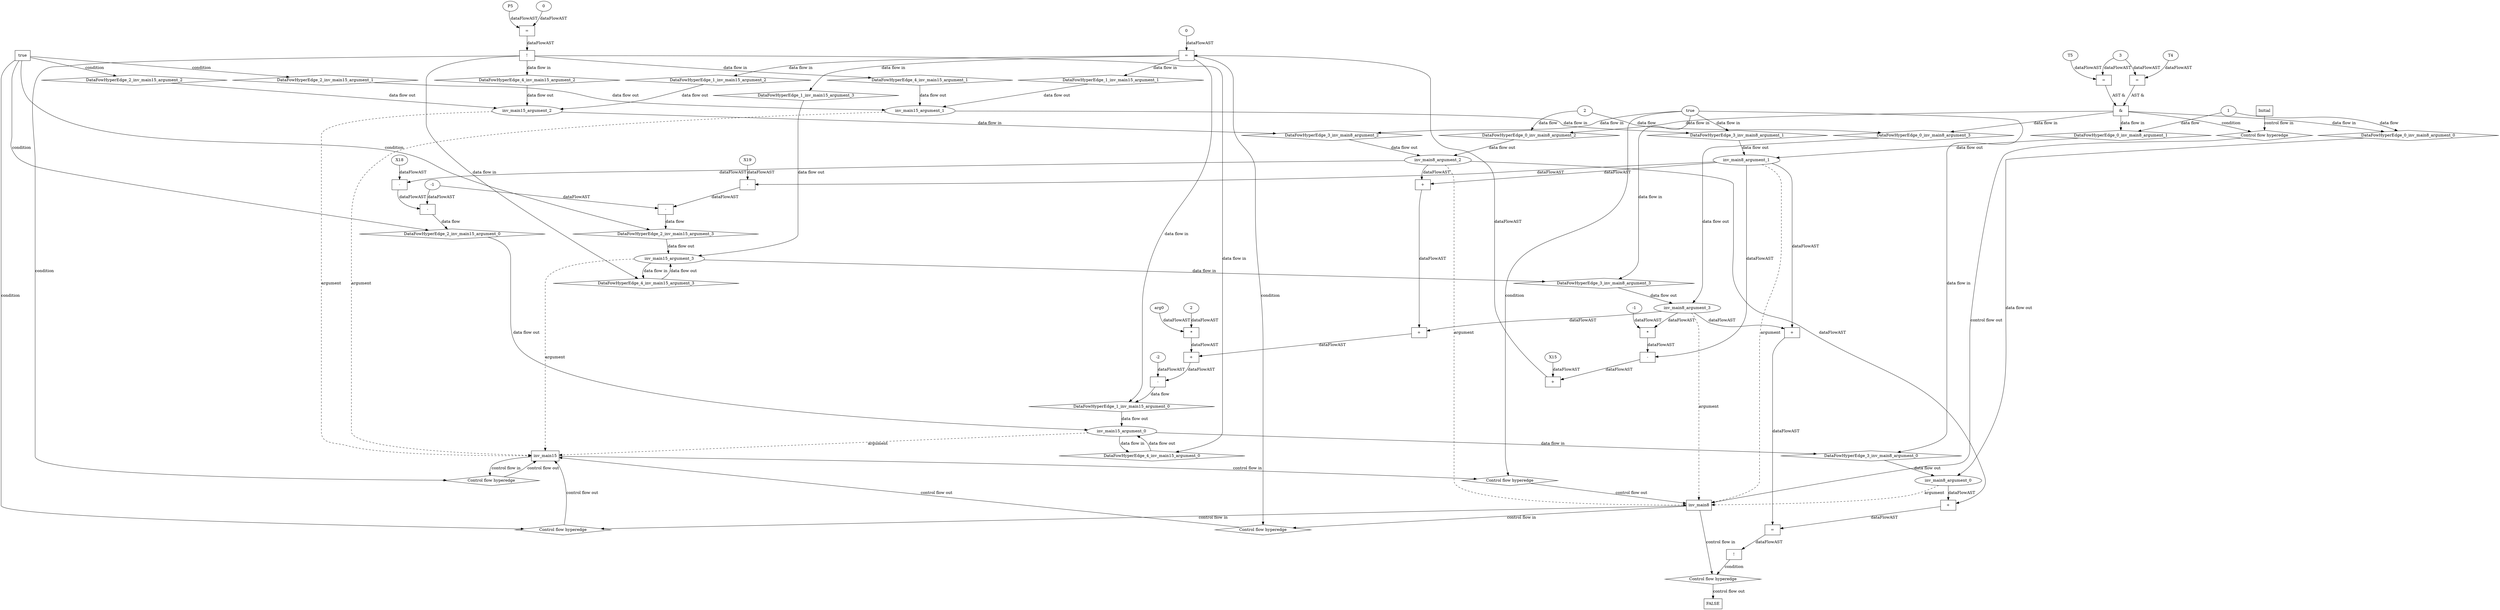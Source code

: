 digraph dag {
"inv_main15" [label="inv_main15" nodeName="inv_main15" class=cfn  shape="rect"];
"inv_main8" [label="inv_main8" nodeName="inv_main8" class=cfn  shape="rect"];
FALSE [label="FALSE" nodeName=FALSE class=cfn  shape="rect"];
Initial [label="Initial" nodeName=Initial class=cfn  shape="rect"];
ControlFowHyperEdge_0 [label="Control flow hyperedge" nodeName=ControlFowHyperEdge_0 class=controlFlowHyperEdge shape="diamond"];
"Initial" -> ControlFowHyperEdge_0 [label="control flow in"]
ControlFowHyperEdge_0 -> "inv_main8" [label="control flow out"]
ControlFowHyperEdge_1 [label="Control flow hyperedge" nodeName=ControlFowHyperEdge_1 class=controlFlowHyperEdge shape="diamond"];
"inv_main8" -> ControlFowHyperEdge_1 [label="control flow in"]
ControlFowHyperEdge_1 -> "inv_main15" [label="control flow out"]
ControlFowHyperEdge_2 [label="Control flow hyperedge" nodeName=ControlFowHyperEdge_2 class=controlFlowHyperEdge shape="diamond"];
"inv_main8" -> ControlFowHyperEdge_2 [label="control flow in"]
ControlFowHyperEdge_2 -> "inv_main15" [label="control flow out"]
ControlFowHyperEdge_3 [label="Control flow hyperedge" nodeName=ControlFowHyperEdge_3 class=controlFlowHyperEdge shape="diamond"];
"inv_main15" -> ControlFowHyperEdge_3 [label="control flow in"]
ControlFowHyperEdge_3 -> "inv_main8" [label="control flow out"]
ControlFowHyperEdge_4 [label="Control flow hyperedge" nodeName=ControlFowHyperEdge_4 class=controlFlowHyperEdge shape="diamond"];
"inv_main15" -> ControlFowHyperEdge_4 [label="control flow in"]
ControlFowHyperEdge_4 -> "inv_main15" [label="control flow out"]
ControlFowHyperEdge_5 [label="Control flow hyperedge" nodeName=ControlFowHyperEdge_5 class=controlFlowHyperEdge shape="diamond"];
"inv_main8" -> ControlFowHyperEdge_5 [label="control flow in"]
ControlFowHyperEdge_5 -> "FALSE" [label="control flow out"]
"inv_main8_argument_0" [label="inv_main8_argument_0" nodeName=argument0 class=argument  head="inv_main8" shape="oval"];
"inv_main8_argument_0" -> "inv_main8"[label="argument" style="dashed"]
"inv_main8_argument_1" [label="inv_main8_argument_1" nodeName=argument1 class=argument  head="inv_main8" shape="oval"];
"inv_main8_argument_1" -> "inv_main8"[label="argument" style="dashed"]
"inv_main8_argument_2" [label="inv_main8_argument_2" nodeName=argument2 class=argument  head="inv_main8" shape="oval"];
"inv_main8_argument_2" -> "inv_main8"[label="argument" style="dashed"]
"inv_main8_argument_3" [label="inv_main8_argument_3" nodeName=argument3 class=argument  head="inv_main8" shape="oval"];
"inv_main8_argument_3" -> "inv_main8"[label="argument" style="dashed"]
"inv_main15_argument_0" [label="inv_main15_argument_0" nodeName=argument0 class=argument  head="inv_main15" shape="oval"];
"inv_main15_argument_0" -> "inv_main15"[label="argument" style="dashed"]
"inv_main15_argument_1" [label="inv_main15_argument_1" nodeName=argument1 class=argument  head="inv_main15" shape="oval"];
"inv_main15_argument_1" -> "inv_main15"[label="argument" style="dashed"]
"inv_main15_argument_2" [label="inv_main15_argument_2" nodeName=argument2 class=argument  head="inv_main15" shape="oval"];
"inv_main15_argument_2" -> "inv_main15"[label="argument" style="dashed"]
"inv_main15_argument_3" [label="inv_main15_argument_3" nodeName=argument3 class=argument  head="inv_main15" shape="oval"];
"inv_main15_argument_3" -> "inv_main15"[label="argument" style="dashed"]

"xxxinv_main8___Initial_0xxx_and" [label="&" nodeName="xxxinv_main8___Initial_0xxx_and" class=Operator shape="rect"];
"xxxinv_main8___Initial_0xxxguard_0_node_0" [label="=" nodeName="xxxinv_main8___Initial_0xxxguard_0_node_0" class=Operator  shape="rect"];
"xxxinv_main8___Initial_0xxxguard_0_node_1" [label="T5" nodeName="xxxinv_main8___Initial_0xxxguard_0_node_1" class=Constant ];
"xxxinv_main8___Initial_0xxxguard_0_node_2" [label="3" nodeName="xxxinv_main8___Initial_0xxxguard_0_node_2" class=Literal ];
"xxxinv_main8___Initial_0xxxguard_0_node_1" -> "xxxinv_main8___Initial_0xxxguard_0_node_0"[label="dataFlowAST"]
"xxxinv_main8___Initial_0xxxguard_0_node_2" -> "xxxinv_main8___Initial_0xxxguard_0_node_0"[label="dataFlowAST"]

"xxxinv_main8___Initial_0xxxguard_0_node_0" -> "xxxinv_main8___Initial_0xxx_and" [label="AST &"];
"xxxinv_main8___Initial_0xxxguard1_node_0" [label="=" nodeName="xxxinv_main8___Initial_0xxxguard1_node_0" class=Operator  shape="rect"];
"xxxinv_main8___Initial_0xxxguard1_node_1" [label="T4" nodeName="xxxinv_main8___Initial_0xxxguard1_node_1" class=Constant ];
"xxxinv_main8___Initial_0xxxguard1_node_1" -> "xxxinv_main8___Initial_0xxxguard1_node_0"[label="dataFlowAST"]
"xxxinv_main8___Initial_0xxxguard_0_node_2" -> "xxxinv_main8___Initial_0xxxguard1_node_0"[label="dataFlowAST"]

"xxxinv_main8___Initial_0xxxguard1_node_0" -> "xxxinv_main8___Initial_0xxx_and" [label="AST &"];
"xxxinv_main8___Initial_0xxx_and" -> "ControlFowHyperEdge_0" [label="condition"];
"xxxinv_main8___Initial_0xxxdataFlow_0_node_0" [label="1" nodeName="xxxinv_main8___Initial_0xxxdataFlow_0_node_0" class=Literal ];

"xxxinv_main8___Initial_0xxxdataFlow_0_node_0" -> "DataFowHyperEdge_0_inv_main8_argument_0" [label="data flow"];

"xxxinv_main8___Initial_0xxxdataFlow_0_node_0" -> "DataFowHyperEdge_0_inv_main8_argument_1" [label="data flow"];
"xxxinv_main8___Initial_0xxxdataFlow2_node_0" [label="2" nodeName="xxxinv_main8___Initial_0xxxdataFlow2_node_0" class=Literal ];

"xxxinv_main8___Initial_0xxxdataFlow2_node_0" -> "DataFowHyperEdge_0_inv_main8_argument_2" [label="data flow"];

"xxxinv_main8___Initial_0xxxdataFlow2_node_0" -> "DataFowHyperEdge_0_inv_main8_argument_3" [label="data flow"];
"xxxinv_main15___inv_main8_1xxxguard_0_node_0" [label="=" nodeName="xxxinv_main15___inv_main8_1xxxguard_0_node_0" class=Operator  shape="rect"];
"xxxinv_main15___inv_main8_1xxxguard_0_node_1" [label="+" nodeName="xxxinv_main15___inv_main8_1xxxguard_0_node_1" class= Operator shape="rect"];
"xxxinv_main15___inv_main8_1xxxguard_0_node_2" [label="X15" nodeName="xxxinv_main15___inv_main8_1xxxguard_0_node_2" class=Constant ];
"xxxinv_main15___inv_main8_1xxxguard_0_node_3" [label="-" nodeName="xxxinv_main15___inv_main8_1xxxguard_0_node_3" class= Operator shape="rect"];
"xxxinv_main15___inv_main8_1xxxguard_0_node_4" [label="*" nodeName="xxxinv_main15___inv_main8_1xxxguard_0_node_4" class=Operator  shape="rect"];
"xxxinv_main15___inv_main8_1xxxguard_0_node_5" [label="-1" nodeName="xxxinv_main15___inv_main8_1xxxguard_0_node_5" class=Coeff ];
"xxxinv_main15___inv_main8_1xxxguard_0_node_8" [label="0" nodeName="xxxinv_main15___inv_main8_1xxxguard_0_node_8" class=Literal ];
"xxxinv_main15___inv_main8_1xxxguard_0_node_1" -> "xxxinv_main15___inv_main8_1xxxguard_0_node_0"[label="dataFlowAST"]
"xxxinv_main15___inv_main8_1xxxguard_0_node_8" -> "xxxinv_main15___inv_main8_1xxxguard_0_node_0"[label="dataFlowAST"]
"xxxinv_main15___inv_main8_1xxxguard_0_node_2" -> "xxxinv_main15___inv_main8_1xxxguard_0_node_1"[label="dataFlowAST"]
"xxxinv_main15___inv_main8_1xxxguard_0_node_3" -> "xxxinv_main15___inv_main8_1xxxguard_0_node_1"[label="dataFlowAST"]
"xxxinv_main15___inv_main8_1xxxguard_0_node_4" -> "xxxinv_main15___inv_main8_1xxxguard_0_node_3"[label="dataFlowAST"]
"inv_main8_argument_1" -> "xxxinv_main15___inv_main8_1xxxguard_0_node_3"[label="dataFlowAST"]
"xxxinv_main15___inv_main8_1xxxguard_0_node_5" -> "xxxinv_main15___inv_main8_1xxxguard_0_node_4"[label="dataFlowAST"]
"inv_main8_argument_3" -> "xxxinv_main15___inv_main8_1xxxguard_0_node_4"[label="dataFlowAST"]

"xxxinv_main15___inv_main8_1xxxguard_0_node_0" -> "ControlFowHyperEdge_1" [label="condition"];
"xxxinv_main15___inv_main8_1xxxdataFlow_0_node_0" [label="-" nodeName="xxxinv_main15___inv_main8_1xxxdataFlow_0_node_0" class= Operator shape="rect"];
"xxxinv_main15___inv_main8_1xxxdataFlow_0_node_1" [label="-2" nodeName="xxxinv_main15___inv_main8_1xxxdataFlow_0_node_1" class=Literal ];
"xxxinv_main15___inv_main8_1xxxdataFlow_0_node_2" [label="+" nodeName="xxxinv_main15___inv_main8_1xxxdataFlow_0_node_2" class= Operator shape="rect"];
"xxxinv_main15___inv_main8_1xxxdataFlow_0_node_3" [label="*" nodeName="xxxinv_main15___inv_main8_1xxxdataFlow_0_node_3" class=Operator  shape="rect"];
"xxxinv_main15___inv_main8_1xxxdataFlow_0_node_4" [label="2" nodeName="xxxinv_main15___inv_main8_1xxxdataFlow_0_node_4" class=Coeff ];
"xxxinv_main15___inv_main8_1xxxdataFlow_0_node_5" [label="arg0" nodeName="xxxinv_main15___inv_main8_1xxxdataFlow_0_node_5" class=Constant ];
"xxxinv_main15___inv_main8_1xxxdataFlow_0_node_6" [label="+" nodeName="xxxinv_main15___inv_main8_1xxxdataFlow_0_node_6" class= Operator shape="rect"];
"xxxinv_main15___inv_main8_1xxxdataFlow_0_node_8" [label="+" nodeName="xxxinv_main15___inv_main8_1xxxdataFlow_0_node_8" class= Operator shape="rect"];
"xxxinv_main15___inv_main8_1xxxdataFlow_0_node_1" -> "xxxinv_main15___inv_main8_1xxxdataFlow_0_node_0"[label="dataFlowAST"]
"xxxinv_main15___inv_main8_1xxxdataFlow_0_node_2" -> "xxxinv_main15___inv_main8_1xxxdataFlow_0_node_0"[label="dataFlowAST"]
"xxxinv_main15___inv_main8_1xxxdataFlow_0_node_3" -> "xxxinv_main15___inv_main8_1xxxdataFlow_0_node_2"[label="dataFlowAST"]
"xxxinv_main15___inv_main8_1xxxdataFlow_0_node_6" -> "xxxinv_main15___inv_main8_1xxxdataFlow_0_node_2"[label="dataFlowAST"]
"xxxinv_main15___inv_main8_1xxxdataFlow_0_node_4" -> "xxxinv_main15___inv_main8_1xxxdataFlow_0_node_3"[label="dataFlowAST"]
"xxxinv_main15___inv_main8_1xxxdataFlow_0_node_5" -> "xxxinv_main15___inv_main8_1xxxdataFlow_0_node_3"[label="dataFlowAST"]
"inv_main8_argument_3" -> "xxxinv_main15___inv_main8_1xxxdataFlow_0_node_6"[label="dataFlowAST"]
"xxxinv_main15___inv_main8_1xxxdataFlow_0_node_8" -> "xxxinv_main15___inv_main8_1xxxdataFlow_0_node_6"[label="dataFlowAST"]
"inv_main8_argument_2" -> "xxxinv_main15___inv_main8_1xxxdataFlow_0_node_8"[label="dataFlowAST"]
"inv_main8_argument_1" -> "xxxinv_main15___inv_main8_1xxxdataFlow_0_node_8"[label="dataFlowAST"]

"xxxinv_main15___inv_main8_1xxxdataFlow_0_node_0" -> "DataFowHyperEdge_1_inv_main15_argument_0" [label="data flow"];
"true_2" [label="true" nodeName="true_2" class=true shape="rect"];
"true_2" -> "ControlFowHyperEdge_2" [label="condition"];
"xxxinv_main15___inv_main8_2xxxdataFlow_0_node_0" [label="-" nodeName="xxxinv_main15___inv_main8_2xxxdataFlow_0_node_0" class= Operator shape="rect"];
"xxxinv_main15___inv_main8_2xxxdataFlow_0_node_1" [label="-1" nodeName="xxxinv_main15___inv_main8_2xxxdataFlow_0_node_1" class=Literal ];
"xxxinv_main15___inv_main8_2xxxdataFlow_0_node_2" [label="-" nodeName="xxxinv_main15___inv_main8_2xxxdataFlow_0_node_2" class= Operator shape="rect"];
"xxxinv_main15___inv_main8_2xxxdataFlow_0_node_3" [label="X18" nodeName="xxxinv_main15___inv_main8_2xxxdataFlow_0_node_3" class=Constant ];
"xxxinv_main15___inv_main8_2xxxdataFlow_0_node_1" -> "xxxinv_main15___inv_main8_2xxxdataFlow_0_node_0"[label="dataFlowAST"]
"xxxinv_main15___inv_main8_2xxxdataFlow_0_node_2" -> "xxxinv_main15___inv_main8_2xxxdataFlow_0_node_0"[label="dataFlowAST"]
"xxxinv_main15___inv_main8_2xxxdataFlow_0_node_3" -> "xxxinv_main15___inv_main8_2xxxdataFlow_0_node_2"[label="dataFlowAST"]
"inv_main8_argument_2" -> "xxxinv_main15___inv_main8_2xxxdataFlow_0_node_2"[label="dataFlowAST"]

"xxxinv_main15___inv_main8_2xxxdataFlow_0_node_0" -> "DataFowHyperEdge_2_inv_main15_argument_0" [label="data flow"];
"xxxinv_main15___inv_main8_2xxxdataFlow1_node_0" [label="-" nodeName="xxxinv_main15___inv_main8_2xxxdataFlow1_node_0" class= Operator shape="rect"];
"xxxinv_main15___inv_main8_2xxxdataFlow1_node_2" [label="-" nodeName="xxxinv_main15___inv_main8_2xxxdataFlow1_node_2" class= Operator shape="rect"];
"xxxinv_main15___inv_main8_2xxxdataFlow1_node_3" [label="X19" nodeName="xxxinv_main15___inv_main8_2xxxdataFlow1_node_3" class=Constant ];
"xxxinv_main15___inv_main8_2xxxdataFlow_0_node_1" -> "xxxinv_main15___inv_main8_2xxxdataFlow1_node_0"[label="dataFlowAST"]
"xxxinv_main15___inv_main8_2xxxdataFlow1_node_2" -> "xxxinv_main15___inv_main8_2xxxdataFlow1_node_0"[label="dataFlowAST"]
"xxxinv_main15___inv_main8_2xxxdataFlow1_node_3" -> "xxxinv_main15___inv_main8_2xxxdataFlow1_node_2"[label="dataFlowAST"]
"inv_main8_argument_1" -> "xxxinv_main15___inv_main8_2xxxdataFlow1_node_2"[label="dataFlowAST"]

"xxxinv_main15___inv_main8_2xxxdataFlow1_node_0" -> "DataFowHyperEdge_2_inv_main15_argument_3" [label="data flow"];
"xxxinv_main8___inv_main15_3xxxguard_0_node_0" [label="true" nodeName="xxxinv_main8___inv_main15_3xxxguard_0_node_0" class=BoolValue ];

"xxxinv_main8___inv_main15_3xxxguard_0_node_0" -> "ControlFowHyperEdge_3" [label="condition"];
"xxxinv_main15___inv_main15_4xxxguard_0_node_0" [label="!" nodeName="xxxinv_main15___inv_main15_4xxxguard_0_node_0" class=Operator shape="rect"];
"xxxinv_main15___inv_main15_4xxxguard_0_node_1" [label="=" nodeName="xxxinv_main15___inv_main15_4xxxguard_0_node_1" class=Operator  shape="rect"];
"xxxinv_main15___inv_main15_4xxxguard_0_node_2" [label="P5" nodeName="xxxinv_main15___inv_main15_4xxxguard_0_node_2" class=Constant ];
"xxxinv_main15___inv_main15_4xxxguard_0_node_3" [label="0" nodeName="xxxinv_main15___inv_main15_4xxxguard_0_node_3" class=Literal ];
"xxxinv_main15___inv_main15_4xxxguard_0_node_1" -> "xxxinv_main15___inv_main15_4xxxguard_0_node_0"[label="dataFlowAST"]
"xxxinv_main15___inv_main15_4xxxguard_0_node_2" -> "xxxinv_main15___inv_main15_4xxxguard_0_node_1"[label="dataFlowAST"]
"xxxinv_main15___inv_main15_4xxxguard_0_node_3" -> "xxxinv_main15___inv_main15_4xxxguard_0_node_1"[label="dataFlowAST"]

"xxxinv_main15___inv_main15_4xxxguard_0_node_0" -> "ControlFowHyperEdge_4" [label="condition"];
"xxxFALSE___inv_main8_5xxxguard_0_node_0" [label="!" nodeName="xxxFALSE___inv_main8_5xxxguard_0_node_0" class=Operator shape="rect"];
"xxxFALSE___inv_main8_5xxxguard_0_node_1" [label="=" nodeName="xxxFALSE___inv_main8_5xxxguard_0_node_1" class=Operator  shape="rect"];
"xxxFALSE___inv_main8_5xxxguard_0_node_2" [label="+" nodeName="xxxFALSE___inv_main8_5xxxguard_0_node_2" class= Operator shape="rect"];
"xxxFALSE___inv_main8_5xxxguard_0_node_5" [label="+" nodeName="xxxFALSE___inv_main8_5xxxguard_0_node_5" class= Operator shape="rect"];
"xxxFALSE___inv_main8_5xxxguard_0_node_1" -> "xxxFALSE___inv_main8_5xxxguard_0_node_0"[label="dataFlowAST"]
"xxxFALSE___inv_main8_5xxxguard_0_node_2" -> "xxxFALSE___inv_main8_5xxxguard_0_node_1"[label="dataFlowAST"]
"xxxFALSE___inv_main8_5xxxguard_0_node_5" -> "xxxFALSE___inv_main8_5xxxguard_0_node_1"[label="dataFlowAST"]
"inv_main8_argument_0" -> "xxxFALSE___inv_main8_5xxxguard_0_node_2"[label="dataFlowAST"]
"inv_main8_argument_2" -> "xxxFALSE___inv_main8_5xxxguard_0_node_2"[label="dataFlowAST"]
"inv_main8_argument_1" -> "xxxFALSE___inv_main8_5xxxguard_0_node_5"[label="dataFlowAST"]
"inv_main8_argument_3" -> "xxxFALSE___inv_main8_5xxxguard_0_node_5"[label="dataFlowAST"]

"xxxFALSE___inv_main8_5xxxguard_0_node_0" -> "ControlFowHyperEdge_5" [label="condition"];
"DataFowHyperEdge_0_inv_main8_argument_0" [label="DataFowHyperEdge_0_inv_main8_argument_0" nodeName="DataFowHyperEdge_0_inv_main8_argument_0" class=DataFlowHyperedge shape="diamond"];
"DataFowHyperEdge_0_inv_main8_argument_0" -> "inv_main8_argument_0"[label="data flow out"]
"xxxinv_main8___Initial_0xxx_and" -> "DataFowHyperEdge_0_inv_main8_argument_0"[label="data flow in"]
"DataFowHyperEdge_0_inv_main8_argument_1" [label="DataFowHyperEdge_0_inv_main8_argument_1" nodeName="DataFowHyperEdge_0_inv_main8_argument_1" class=DataFlowHyperedge shape="diamond"];
"DataFowHyperEdge_0_inv_main8_argument_1" -> "inv_main8_argument_1"[label="data flow out"]
"xxxinv_main8___Initial_0xxx_and" -> "DataFowHyperEdge_0_inv_main8_argument_1"[label="data flow in"]
"DataFowHyperEdge_0_inv_main8_argument_2" [label="DataFowHyperEdge_0_inv_main8_argument_2" nodeName="DataFowHyperEdge_0_inv_main8_argument_2" class=DataFlowHyperedge shape="diamond"];
"DataFowHyperEdge_0_inv_main8_argument_2" -> "inv_main8_argument_2"[label="data flow out"]
"xxxinv_main8___Initial_0xxx_and" -> "DataFowHyperEdge_0_inv_main8_argument_2"[label="data flow in"]
"DataFowHyperEdge_0_inv_main8_argument_3" [label="DataFowHyperEdge_0_inv_main8_argument_3" nodeName="DataFowHyperEdge_0_inv_main8_argument_3" class=DataFlowHyperedge shape="diamond"];
"DataFowHyperEdge_0_inv_main8_argument_3" -> "inv_main8_argument_3"[label="data flow out"]
"xxxinv_main8___Initial_0xxx_and" -> "DataFowHyperEdge_0_inv_main8_argument_3"[label="data flow in"]
"DataFowHyperEdge_1_inv_main15_argument_0" [label="DataFowHyperEdge_1_inv_main15_argument_0" nodeName="DataFowHyperEdge_1_inv_main15_argument_0" class=DataFlowHyperedge shape="diamond"];
"DataFowHyperEdge_1_inv_main15_argument_0" -> "inv_main15_argument_0"[label="data flow out"]
"xxxinv_main15___inv_main8_1xxxguard_0_node_0" -> "DataFowHyperEdge_1_inv_main15_argument_0"[label="data flow in"]
"DataFowHyperEdge_1_inv_main15_argument_1" [label="DataFowHyperEdge_1_inv_main15_argument_1" nodeName="DataFowHyperEdge_1_inv_main15_argument_1" class=DataFlowHyperedge shape="diamond"];
"DataFowHyperEdge_1_inv_main15_argument_1" -> "inv_main15_argument_1"[label="data flow out"]
"xxxinv_main15___inv_main8_1xxxguard_0_node_0" -> "DataFowHyperEdge_1_inv_main15_argument_1"[label="data flow in"]
"DataFowHyperEdge_1_inv_main15_argument_2" [label="DataFowHyperEdge_1_inv_main15_argument_2" nodeName="DataFowHyperEdge_1_inv_main15_argument_2" class=DataFlowHyperedge shape="diamond"];
"DataFowHyperEdge_1_inv_main15_argument_2" -> "inv_main15_argument_2"[label="data flow out"]
"xxxinv_main15___inv_main8_1xxxguard_0_node_0" -> "DataFowHyperEdge_1_inv_main15_argument_2"[label="data flow in"]
"DataFowHyperEdge_1_inv_main15_argument_3" [label="DataFowHyperEdge_1_inv_main15_argument_3" nodeName="DataFowHyperEdge_1_inv_main15_argument_3" class=DataFlowHyperedge shape="diamond"];
"DataFowHyperEdge_1_inv_main15_argument_3" -> "inv_main15_argument_3"[label="data flow out"]
"xxxinv_main15___inv_main8_1xxxguard_0_node_0" -> "DataFowHyperEdge_1_inv_main15_argument_3"[label="data flow in"]
"DataFowHyperEdge_2_inv_main15_argument_0" [label="DataFowHyperEdge_2_inv_main15_argument_0" nodeName="DataFowHyperEdge_2_inv_main15_argument_0" class=DataFlowHyperedge shape="diamond"];
"DataFowHyperEdge_2_inv_main15_argument_0" -> "inv_main15_argument_0"[label="data flow out"]
"true_2" -> "DataFowHyperEdge_2_inv_main15_argument_0" [label="condition"];
"DataFowHyperEdge_2_inv_main15_argument_1" [label="DataFowHyperEdge_2_inv_main15_argument_1" nodeName="DataFowHyperEdge_2_inv_main15_argument_1" class=DataFlowHyperedge shape="diamond"];
"DataFowHyperEdge_2_inv_main15_argument_1" -> "inv_main15_argument_1"[label="data flow out"]
"true_2" -> "DataFowHyperEdge_2_inv_main15_argument_1" [label="condition"];
"DataFowHyperEdge_2_inv_main15_argument_2" [label="DataFowHyperEdge_2_inv_main15_argument_2" nodeName="DataFowHyperEdge_2_inv_main15_argument_2" class=DataFlowHyperedge shape="diamond"];
"DataFowHyperEdge_2_inv_main15_argument_2" -> "inv_main15_argument_2"[label="data flow out"]
"true_2" -> "DataFowHyperEdge_2_inv_main15_argument_2" [label="condition"];
"DataFowHyperEdge_2_inv_main15_argument_3" [label="DataFowHyperEdge_2_inv_main15_argument_3" nodeName="DataFowHyperEdge_2_inv_main15_argument_3" class=DataFlowHyperedge shape="diamond"];
"DataFowHyperEdge_2_inv_main15_argument_3" -> "inv_main15_argument_3"[label="data flow out"]
"true_2" -> "DataFowHyperEdge_2_inv_main15_argument_3" [label="condition"];
"DataFowHyperEdge_3_inv_main8_argument_0" [label="DataFowHyperEdge_3_inv_main8_argument_0" nodeName="DataFowHyperEdge_3_inv_main8_argument_0" class=DataFlowHyperedge shape="diamond"];
"DataFowHyperEdge_3_inv_main8_argument_0" -> "inv_main8_argument_0"[label="data flow out"]
"xxxinv_main8___inv_main15_3xxxguard_0_node_0" -> "DataFowHyperEdge_3_inv_main8_argument_0"[label="data flow in"]
"DataFowHyperEdge_3_inv_main8_argument_1" [label="DataFowHyperEdge_3_inv_main8_argument_1" nodeName="DataFowHyperEdge_3_inv_main8_argument_1" class=DataFlowHyperedge shape="diamond"];
"DataFowHyperEdge_3_inv_main8_argument_1" -> "inv_main8_argument_1"[label="data flow out"]
"xxxinv_main8___inv_main15_3xxxguard_0_node_0" -> "DataFowHyperEdge_3_inv_main8_argument_1"[label="data flow in"]
"DataFowHyperEdge_3_inv_main8_argument_2" [label="DataFowHyperEdge_3_inv_main8_argument_2" nodeName="DataFowHyperEdge_3_inv_main8_argument_2" class=DataFlowHyperedge shape="diamond"];
"DataFowHyperEdge_3_inv_main8_argument_2" -> "inv_main8_argument_2"[label="data flow out"]
"xxxinv_main8___inv_main15_3xxxguard_0_node_0" -> "DataFowHyperEdge_3_inv_main8_argument_2"[label="data flow in"]
"DataFowHyperEdge_3_inv_main8_argument_3" [label="DataFowHyperEdge_3_inv_main8_argument_3" nodeName="DataFowHyperEdge_3_inv_main8_argument_3" class=DataFlowHyperedge shape="diamond"];
"DataFowHyperEdge_3_inv_main8_argument_3" -> "inv_main8_argument_3"[label="data flow out"]
"xxxinv_main8___inv_main15_3xxxguard_0_node_0" -> "DataFowHyperEdge_3_inv_main8_argument_3"[label="data flow in"]
"DataFowHyperEdge_4_inv_main15_argument_0" [label="DataFowHyperEdge_4_inv_main15_argument_0" nodeName="DataFowHyperEdge_4_inv_main15_argument_0" class=DataFlowHyperedge shape="diamond"];
"DataFowHyperEdge_4_inv_main15_argument_0" -> "inv_main15_argument_0"[label="data flow out"]
"xxxinv_main15___inv_main15_4xxxguard_0_node_0" -> "DataFowHyperEdge_4_inv_main15_argument_0"[label="data flow in"]
"DataFowHyperEdge_4_inv_main15_argument_1" [label="DataFowHyperEdge_4_inv_main15_argument_1" nodeName="DataFowHyperEdge_4_inv_main15_argument_1" class=DataFlowHyperedge shape="diamond"];
"DataFowHyperEdge_4_inv_main15_argument_1" -> "inv_main15_argument_1"[label="data flow out"]
"xxxinv_main15___inv_main15_4xxxguard_0_node_0" -> "DataFowHyperEdge_4_inv_main15_argument_1"[label="data flow in"]
"DataFowHyperEdge_4_inv_main15_argument_2" [label="DataFowHyperEdge_4_inv_main15_argument_2" nodeName="DataFowHyperEdge_4_inv_main15_argument_2" class=DataFlowHyperedge shape="diamond"];
"DataFowHyperEdge_4_inv_main15_argument_2" -> "inv_main15_argument_2"[label="data flow out"]
"xxxinv_main15___inv_main15_4xxxguard_0_node_0" -> "DataFowHyperEdge_4_inv_main15_argument_2"[label="data flow in"]
"DataFowHyperEdge_4_inv_main15_argument_3" [label="DataFowHyperEdge_4_inv_main15_argument_3" nodeName="DataFowHyperEdge_4_inv_main15_argument_3" class=DataFlowHyperedge shape="diamond"];
"DataFowHyperEdge_4_inv_main15_argument_3" -> "inv_main15_argument_3"[label="data flow out"]
"xxxinv_main15___inv_main15_4xxxguard_0_node_0" -> "DataFowHyperEdge_4_inv_main15_argument_3"[label="data flow in"]
"inv_main15_argument_0" -> "DataFowHyperEdge_3_inv_main8_argument_0"[label="data flow in"]
"inv_main15_argument_1" -> "DataFowHyperEdge_3_inv_main8_argument_1"[label="data flow in"]
"inv_main15_argument_2" -> "DataFowHyperEdge_3_inv_main8_argument_2"[label="data flow in"]
"inv_main15_argument_3" -> "DataFowHyperEdge_3_inv_main8_argument_3"[label="data flow in"]
"inv_main15_argument_0" -> "DataFowHyperEdge_4_inv_main15_argument_0"[label="data flow in"]
"inv_main15_argument_3" -> "DataFowHyperEdge_4_inv_main15_argument_3"[label="data flow in"]




}
